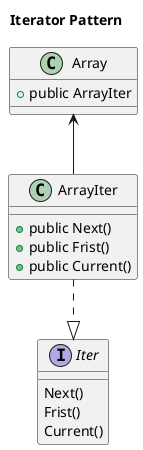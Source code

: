 @startuml
title Iterator Pattern
interface Iter {
    Next()
    Frist()
    Current()
}

class Array {
    + public ArrayIter
}
class ArrayIter {
    + public Next()
    + public Frist()
    + public Current()
}

ArrayIter ..|> Iter
Array <-down- ArrayIter
@enduml